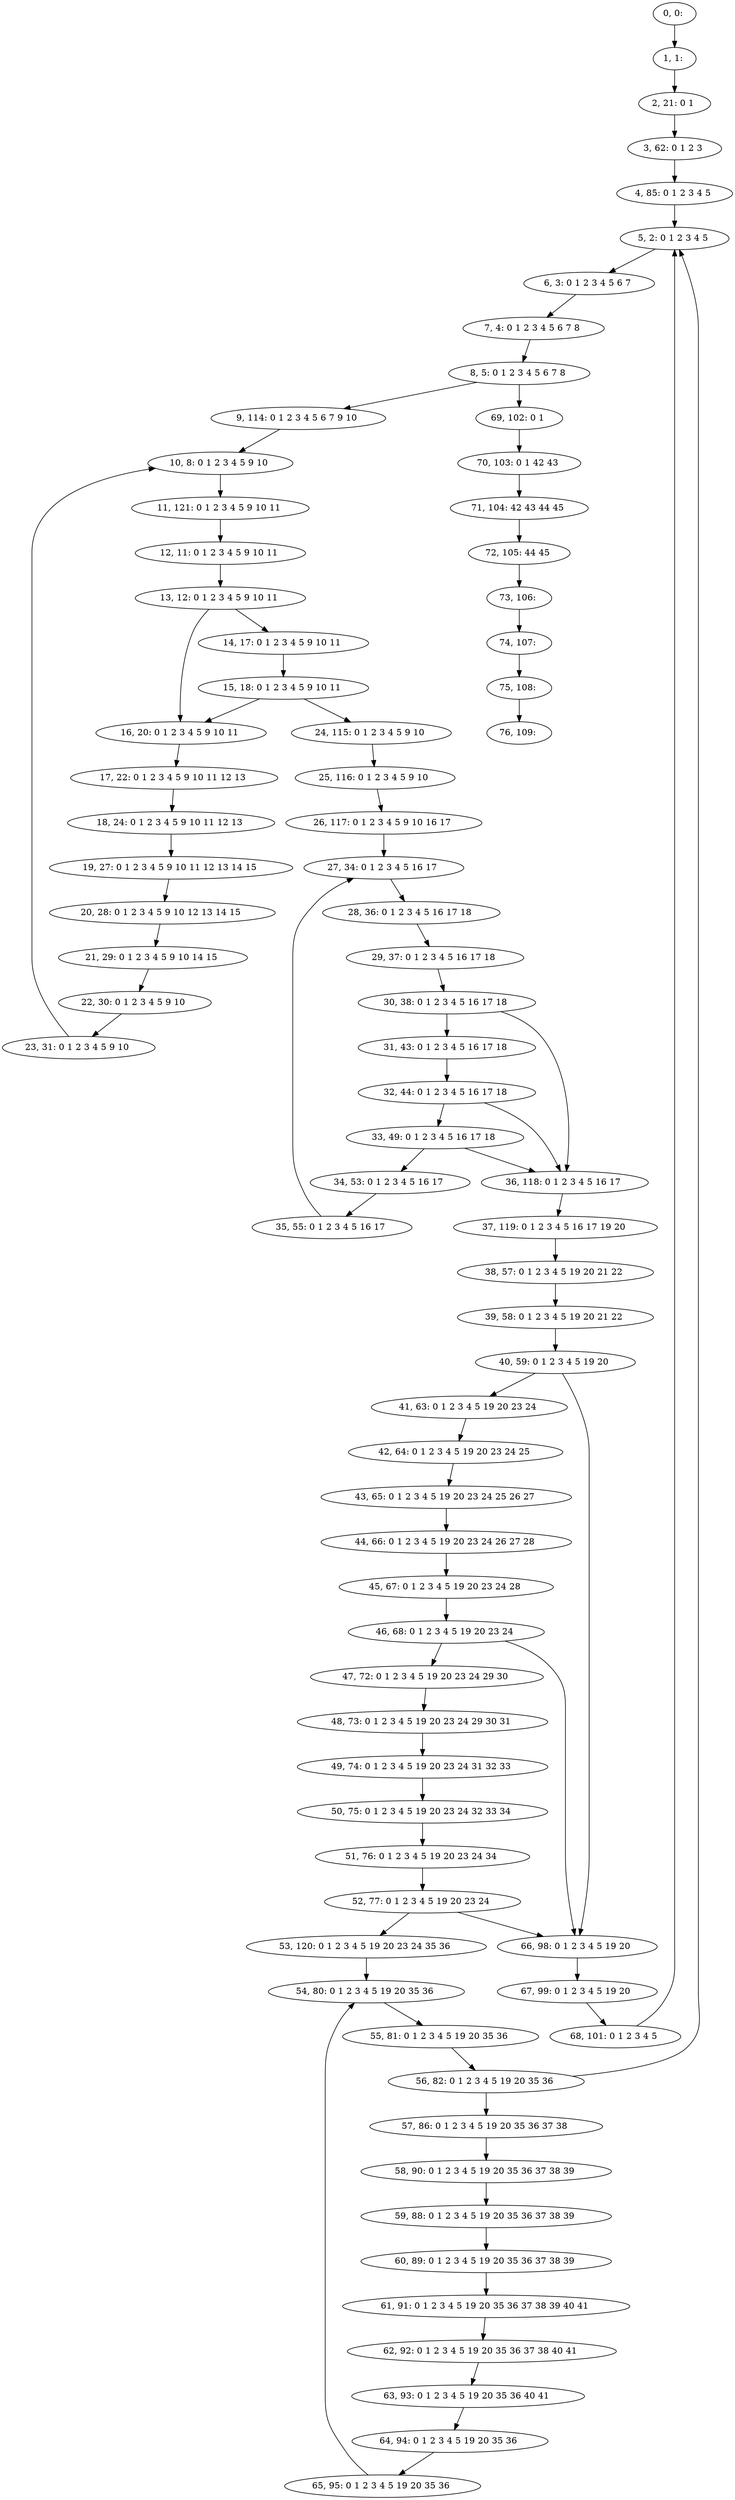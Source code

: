 digraph G {
0[label="0, 0: "];
1[label="1, 1: "];
2[label="2, 21: 0 1 "];
3[label="3, 62: 0 1 2 3 "];
4[label="4, 85: 0 1 2 3 4 5 "];
5[label="5, 2: 0 1 2 3 4 5 "];
6[label="6, 3: 0 1 2 3 4 5 6 7 "];
7[label="7, 4: 0 1 2 3 4 5 6 7 8 "];
8[label="8, 5: 0 1 2 3 4 5 6 7 8 "];
9[label="9, 114: 0 1 2 3 4 5 6 7 9 10 "];
10[label="10, 8: 0 1 2 3 4 5 9 10 "];
11[label="11, 121: 0 1 2 3 4 5 9 10 11 "];
12[label="12, 11: 0 1 2 3 4 5 9 10 11 "];
13[label="13, 12: 0 1 2 3 4 5 9 10 11 "];
14[label="14, 17: 0 1 2 3 4 5 9 10 11 "];
15[label="15, 18: 0 1 2 3 4 5 9 10 11 "];
16[label="16, 20: 0 1 2 3 4 5 9 10 11 "];
17[label="17, 22: 0 1 2 3 4 5 9 10 11 12 13 "];
18[label="18, 24: 0 1 2 3 4 5 9 10 11 12 13 "];
19[label="19, 27: 0 1 2 3 4 5 9 10 11 12 13 14 15 "];
20[label="20, 28: 0 1 2 3 4 5 9 10 12 13 14 15 "];
21[label="21, 29: 0 1 2 3 4 5 9 10 14 15 "];
22[label="22, 30: 0 1 2 3 4 5 9 10 "];
23[label="23, 31: 0 1 2 3 4 5 9 10 "];
24[label="24, 115: 0 1 2 3 4 5 9 10 "];
25[label="25, 116: 0 1 2 3 4 5 9 10 "];
26[label="26, 117: 0 1 2 3 4 5 9 10 16 17 "];
27[label="27, 34: 0 1 2 3 4 5 16 17 "];
28[label="28, 36: 0 1 2 3 4 5 16 17 18 "];
29[label="29, 37: 0 1 2 3 4 5 16 17 18 "];
30[label="30, 38: 0 1 2 3 4 5 16 17 18 "];
31[label="31, 43: 0 1 2 3 4 5 16 17 18 "];
32[label="32, 44: 0 1 2 3 4 5 16 17 18 "];
33[label="33, 49: 0 1 2 3 4 5 16 17 18 "];
34[label="34, 53: 0 1 2 3 4 5 16 17 "];
35[label="35, 55: 0 1 2 3 4 5 16 17 "];
36[label="36, 118: 0 1 2 3 4 5 16 17 "];
37[label="37, 119: 0 1 2 3 4 5 16 17 19 20 "];
38[label="38, 57: 0 1 2 3 4 5 19 20 21 22 "];
39[label="39, 58: 0 1 2 3 4 5 19 20 21 22 "];
40[label="40, 59: 0 1 2 3 4 5 19 20 "];
41[label="41, 63: 0 1 2 3 4 5 19 20 23 24 "];
42[label="42, 64: 0 1 2 3 4 5 19 20 23 24 25 "];
43[label="43, 65: 0 1 2 3 4 5 19 20 23 24 25 26 27 "];
44[label="44, 66: 0 1 2 3 4 5 19 20 23 24 26 27 28 "];
45[label="45, 67: 0 1 2 3 4 5 19 20 23 24 28 "];
46[label="46, 68: 0 1 2 3 4 5 19 20 23 24 "];
47[label="47, 72: 0 1 2 3 4 5 19 20 23 24 29 30 "];
48[label="48, 73: 0 1 2 3 4 5 19 20 23 24 29 30 31 "];
49[label="49, 74: 0 1 2 3 4 5 19 20 23 24 31 32 33 "];
50[label="50, 75: 0 1 2 3 4 5 19 20 23 24 32 33 34 "];
51[label="51, 76: 0 1 2 3 4 5 19 20 23 24 34 "];
52[label="52, 77: 0 1 2 3 4 5 19 20 23 24 "];
53[label="53, 120: 0 1 2 3 4 5 19 20 23 24 35 36 "];
54[label="54, 80: 0 1 2 3 4 5 19 20 35 36 "];
55[label="55, 81: 0 1 2 3 4 5 19 20 35 36 "];
56[label="56, 82: 0 1 2 3 4 5 19 20 35 36 "];
57[label="57, 86: 0 1 2 3 4 5 19 20 35 36 37 38 "];
58[label="58, 90: 0 1 2 3 4 5 19 20 35 36 37 38 39 "];
59[label="59, 88: 0 1 2 3 4 5 19 20 35 36 37 38 39 "];
60[label="60, 89: 0 1 2 3 4 5 19 20 35 36 37 38 39 "];
61[label="61, 91: 0 1 2 3 4 5 19 20 35 36 37 38 39 40 41 "];
62[label="62, 92: 0 1 2 3 4 5 19 20 35 36 37 38 40 41 "];
63[label="63, 93: 0 1 2 3 4 5 19 20 35 36 40 41 "];
64[label="64, 94: 0 1 2 3 4 5 19 20 35 36 "];
65[label="65, 95: 0 1 2 3 4 5 19 20 35 36 "];
66[label="66, 98: 0 1 2 3 4 5 19 20 "];
67[label="67, 99: 0 1 2 3 4 5 19 20 "];
68[label="68, 101: 0 1 2 3 4 5 "];
69[label="69, 102: 0 1 "];
70[label="70, 103: 0 1 42 43 "];
71[label="71, 104: 42 43 44 45 "];
72[label="72, 105: 44 45 "];
73[label="73, 106: "];
74[label="74, 107: "];
75[label="75, 108: "];
76[label="76, 109: "];
0->1 ;
1->2 ;
2->3 ;
3->4 ;
4->5 ;
5->6 ;
6->7 ;
7->8 ;
8->9 ;
8->69 ;
9->10 ;
10->11 ;
11->12 ;
12->13 ;
13->14 ;
13->16 ;
14->15 ;
15->16 ;
15->24 ;
16->17 ;
17->18 ;
18->19 ;
19->20 ;
20->21 ;
21->22 ;
22->23 ;
23->10 ;
24->25 ;
25->26 ;
26->27 ;
27->28 ;
28->29 ;
29->30 ;
30->31 ;
30->36 ;
31->32 ;
32->33 ;
32->36 ;
33->34 ;
33->36 ;
34->35 ;
35->27 ;
36->37 ;
37->38 ;
38->39 ;
39->40 ;
40->41 ;
40->66 ;
41->42 ;
42->43 ;
43->44 ;
44->45 ;
45->46 ;
46->47 ;
46->66 ;
47->48 ;
48->49 ;
49->50 ;
50->51 ;
51->52 ;
52->53 ;
52->66 ;
53->54 ;
54->55 ;
55->56 ;
56->57 ;
56->5 ;
57->58 ;
58->59 ;
59->60 ;
60->61 ;
61->62 ;
62->63 ;
63->64 ;
64->65 ;
65->54 ;
66->67 ;
67->68 ;
68->5 ;
69->70 ;
70->71 ;
71->72 ;
72->73 ;
73->74 ;
74->75 ;
75->76 ;
}
